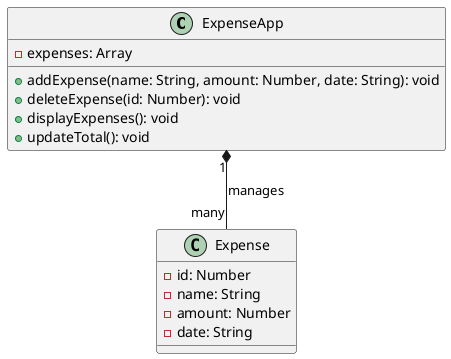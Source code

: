 @startuml
' Define ExpenseApp Class
class ExpenseApp {
  - expenses: Array
  + addExpense(name: String, amount: Number, date: String): void
  + deleteExpense(id: Number): void
  + displayExpenses(): void
  + updateTotal(): void
}

' Define Expense Class
class Expense {
  - id: Number
  - name: String
  - amount: Number
  - date: String
}

' Relationships
ExpenseApp "1" *-- "many" Expense : manages

@enduml
